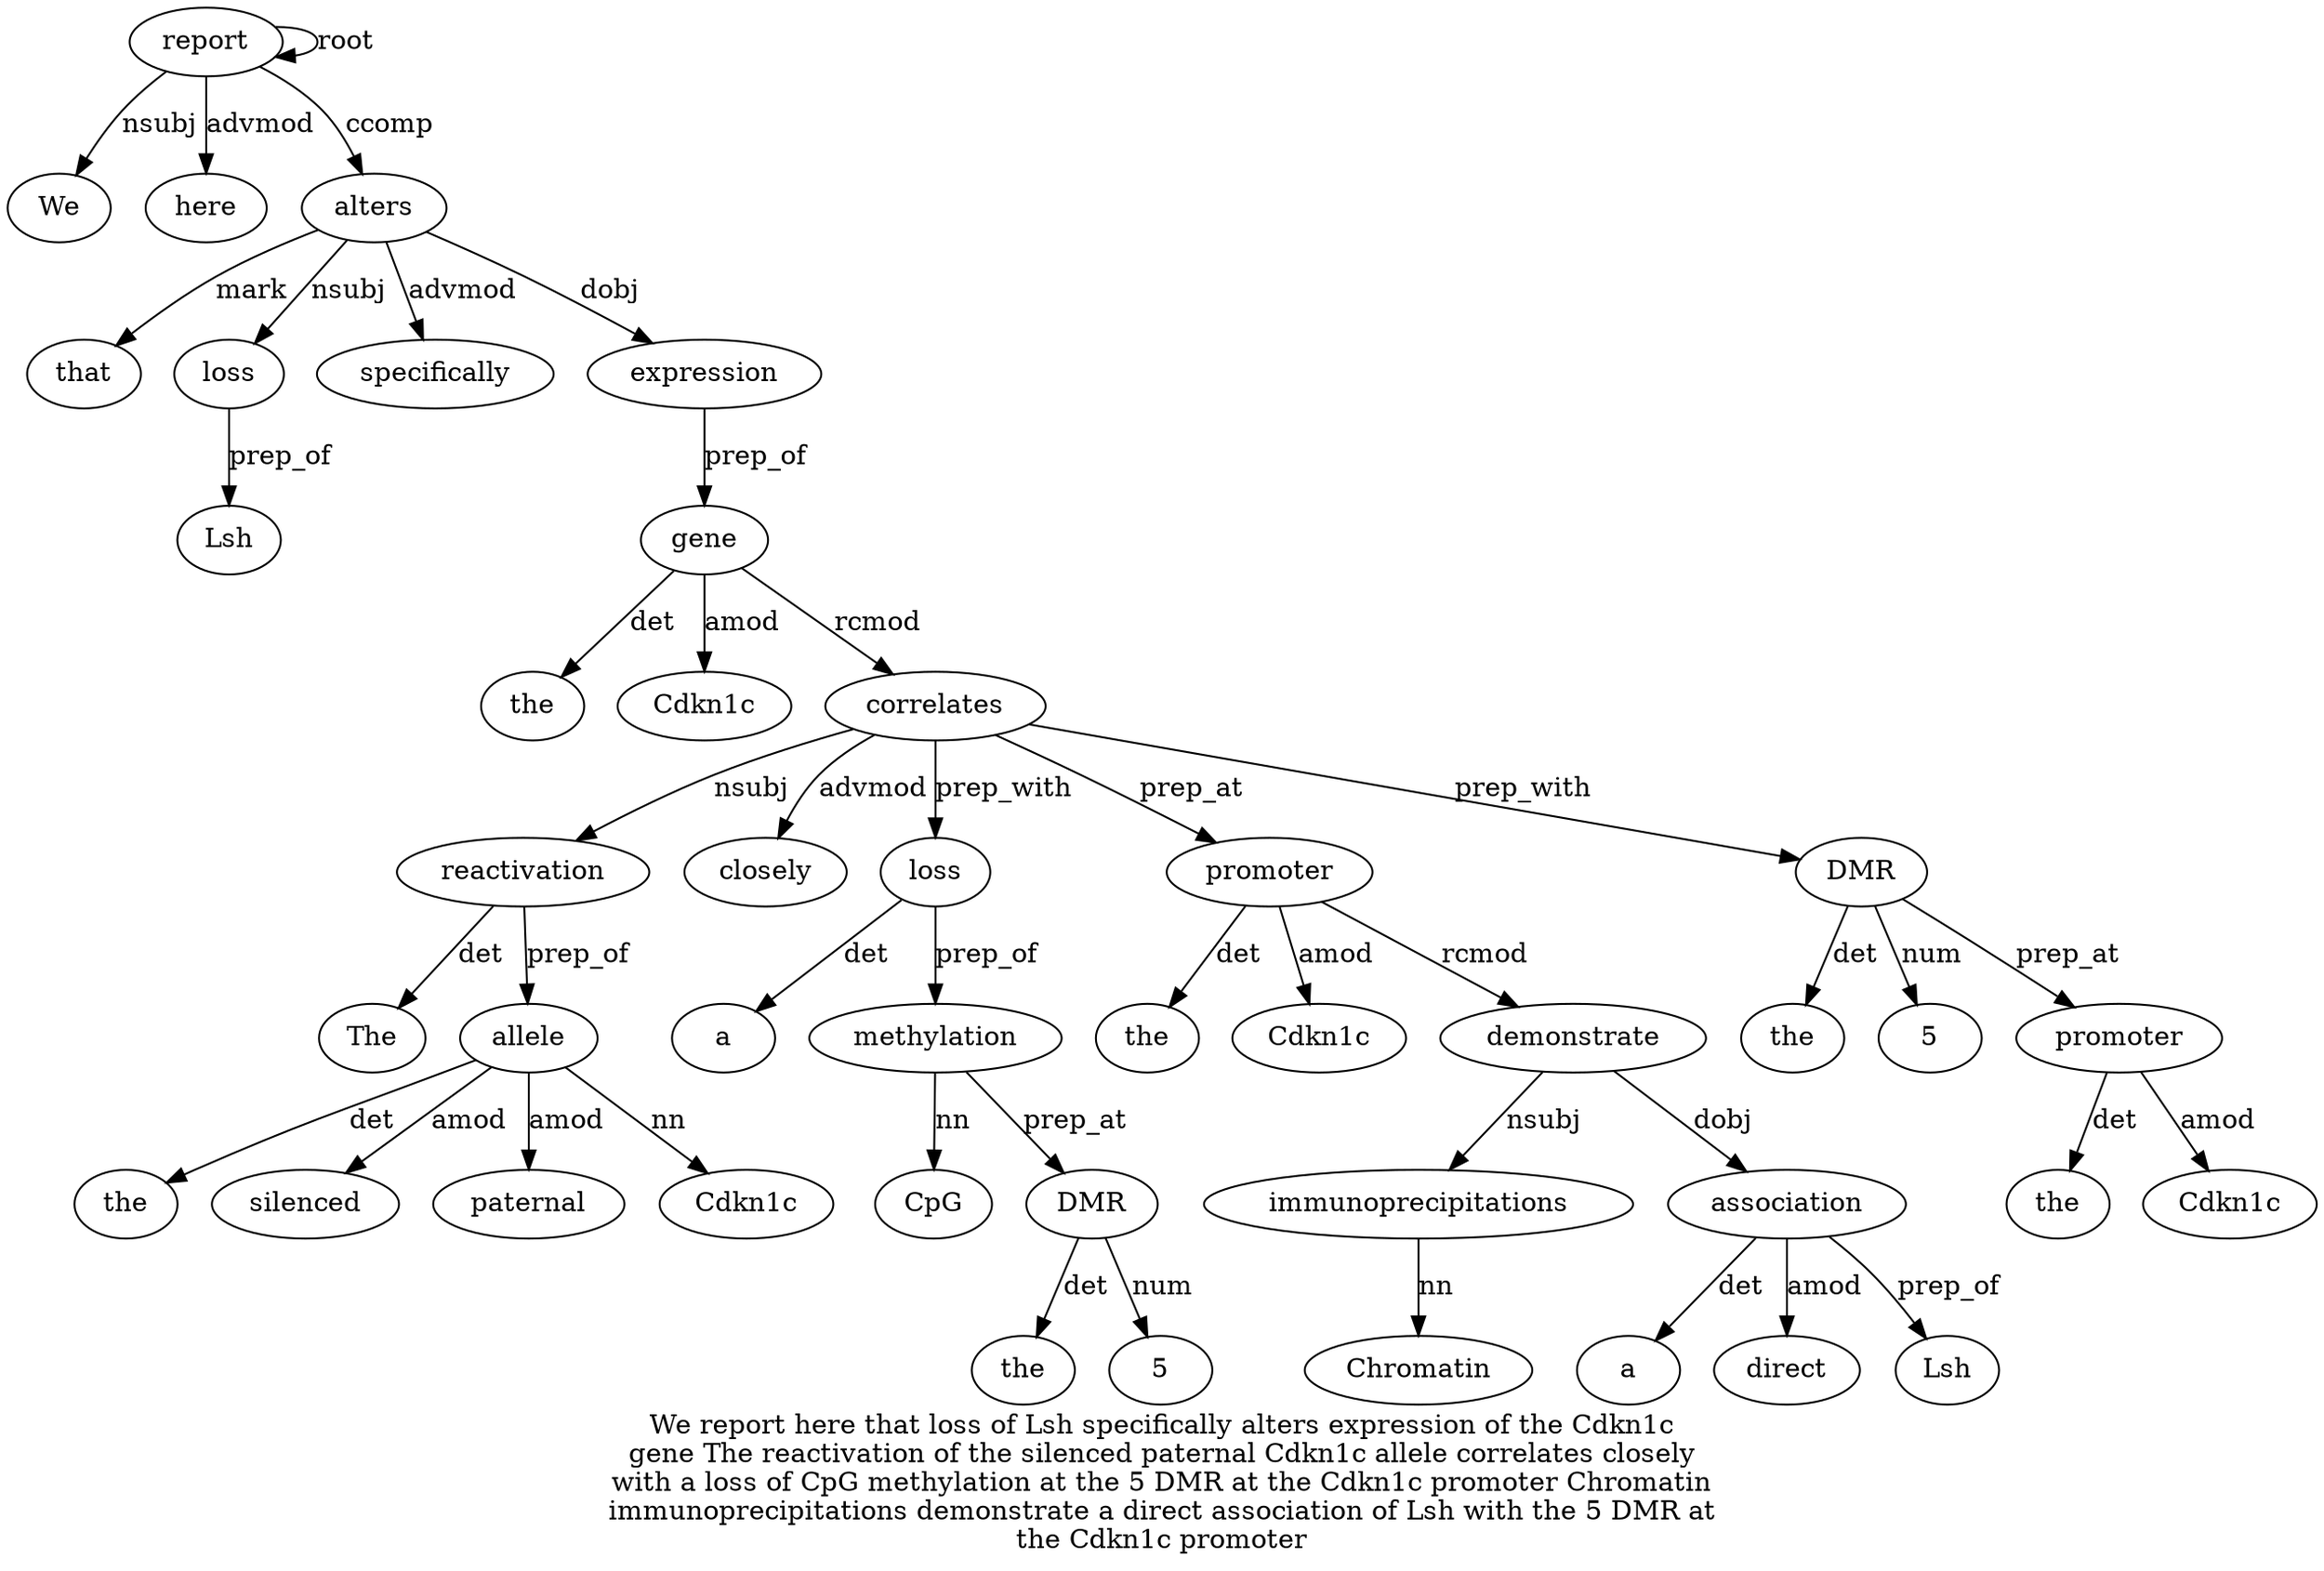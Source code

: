 digraph "We report here that loss of Lsh specifically alters expression of the Cdkn1c gene The reactivation of the silenced paternal Cdkn1c allele correlates closely with a loss of CpG methylation at the 5 DMR at the Cdkn1c promoter Chromatin immunoprecipitations demonstrate a direct association of Lsh with the 5 DMR at the Cdkn1c promoter" {
label="We report here that loss of Lsh specifically alters expression of the Cdkn1c
gene The reactivation of the silenced paternal Cdkn1c allele correlates closely
with a loss of CpG methylation at the 5 DMR at the Cdkn1c promoter Chromatin
immunoprecipitations demonstrate a direct association of Lsh with the 5 DMR at
the Cdkn1c promoter";
report2 [style=filled, fillcolor=white, label=report];
We1 [style=filled, fillcolor=white, label=We];
report2 -> We1  [label=nsubj];
report2 -> report2  [label=root];
here3 [style=filled, fillcolor=white, label=here];
report2 -> here3  [label=advmod];
alters9 [style=filled, fillcolor=white, label=alters];
that4 [style=filled, fillcolor=white, label=that];
alters9 -> that4  [label=mark];
loss5 [style=filled, fillcolor=white, label=loss];
alters9 -> loss5  [label=nsubj];
Lsh7 [style=filled, fillcolor=white, label=Lsh];
loss5 -> Lsh7  [label=prep_of];
specifically8 [style=filled, fillcolor=white, label=specifically];
alters9 -> specifically8  [label=advmod];
report2 -> alters9  [label=ccomp];
expression10 [style=filled, fillcolor=white, label=expression];
alters9 -> expression10  [label=dobj];
gene14 [style=filled, fillcolor=white, label=gene];
the12 [style=filled, fillcolor=white, label=the];
gene14 -> the12  [label=det];
Cdkn1c13 [style=filled, fillcolor=white, label=Cdkn1c];
gene14 -> Cdkn1c13  [label=amod];
expression10 -> gene14  [label=prep_of];
reactivation16 [style=filled, fillcolor=white, label=reactivation];
The15 [style=filled, fillcolor=white, label=The];
reactivation16 -> The15  [label=det];
correlates23 [style=filled, fillcolor=white, label=correlates];
correlates23 -> reactivation16  [label=nsubj];
allele22 [style=filled, fillcolor=white, label=allele];
the18 [style=filled, fillcolor=white, label=the];
allele22 -> the18  [label=det];
silenced19 [style=filled, fillcolor=white, label=silenced];
allele22 -> silenced19  [label=amod];
paternal20 [style=filled, fillcolor=white, label=paternal];
allele22 -> paternal20  [label=amod];
Cdkn1c2 [style=filled, fillcolor=white, label=Cdkn1c];
allele22 -> Cdkn1c2  [label=nn];
reactivation16 -> allele22  [label=prep_of];
gene14 -> correlates23  [label=rcmod];
closely24 [style=filled, fillcolor=white, label=closely];
correlates23 -> closely24  [label=advmod];
loss27 [style=filled, fillcolor=white, label=loss];
a26 [style=filled, fillcolor=white, label=a];
loss27 -> a26  [label=det];
correlates23 -> loss27  [label=prep_with];
methylation30 [style=filled, fillcolor=white, label=methylation];
CpG29 [style=filled, fillcolor=white, label=CpG];
methylation30 -> CpG29  [label=nn];
loss27 -> methylation30  [label=prep_of];
DMR34 [style=filled, fillcolor=white, label=DMR];
the32 [style=filled, fillcolor=white, label=the];
DMR34 -> the32  [label=det];
533 [style=filled, fillcolor=white, label=5];
DMR34 -> 533  [label=num];
methylation30 -> DMR34  [label=prep_at];
promoter38 [style=filled, fillcolor=white, label=promoter];
the36 [style=filled, fillcolor=white, label=the];
promoter38 -> the36  [label=det];
Cdkn1c37 [style=filled, fillcolor=white, label=Cdkn1c];
promoter38 -> Cdkn1c37  [label=amod];
correlates23 -> promoter38  [label=prep_at];
immunoprecipitations40 [style=filled, fillcolor=white, label=immunoprecipitations];
Chromatin39 [style=filled, fillcolor=white, label=Chromatin];
immunoprecipitations40 -> Chromatin39  [label=nn];
demonstrate41 [style=filled, fillcolor=white, label=demonstrate];
demonstrate41 -> immunoprecipitations40  [label=nsubj];
promoter38 -> demonstrate41  [label=rcmod];
association44 [style=filled, fillcolor=white, label=association];
a42 [style=filled, fillcolor=white, label=a];
association44 -> a42  [label=det];
direct43 [style=filled, fillcolor=white, label=direct];
association44 -> direct43  [label=amod];
demonstrate41 -> association44  [label=dobj];
Lsh46 [style=filled, fillcolor=white, label=Lsh];
association44 -> Lsh46  [label=prep_of];
DMR50 [style=filled, fillcolor=white, label=DMR];
the48 [style=filled, fillcolor=white, label=the];
DMR50 -> the48  [label=det];
549 [style=filled, fillcolor=white, label=5];
DMR50 -> 549  [label=num];
correlates23 -> DMR50  [label=prep_with];
promoter54 [style=filled, fillcolor=white, label=promoter];
the52 [style=filled, fillcolor=white, label=the];
promoter54 -> the52  [label=det];
Cdkn1c53 [style=filled, fillcolor=white, label=Cdkn1c];
promoter54 -> Cdkn1c53  [label=amod];
DMR50 -> promoter54  [label=prep_at];
}
